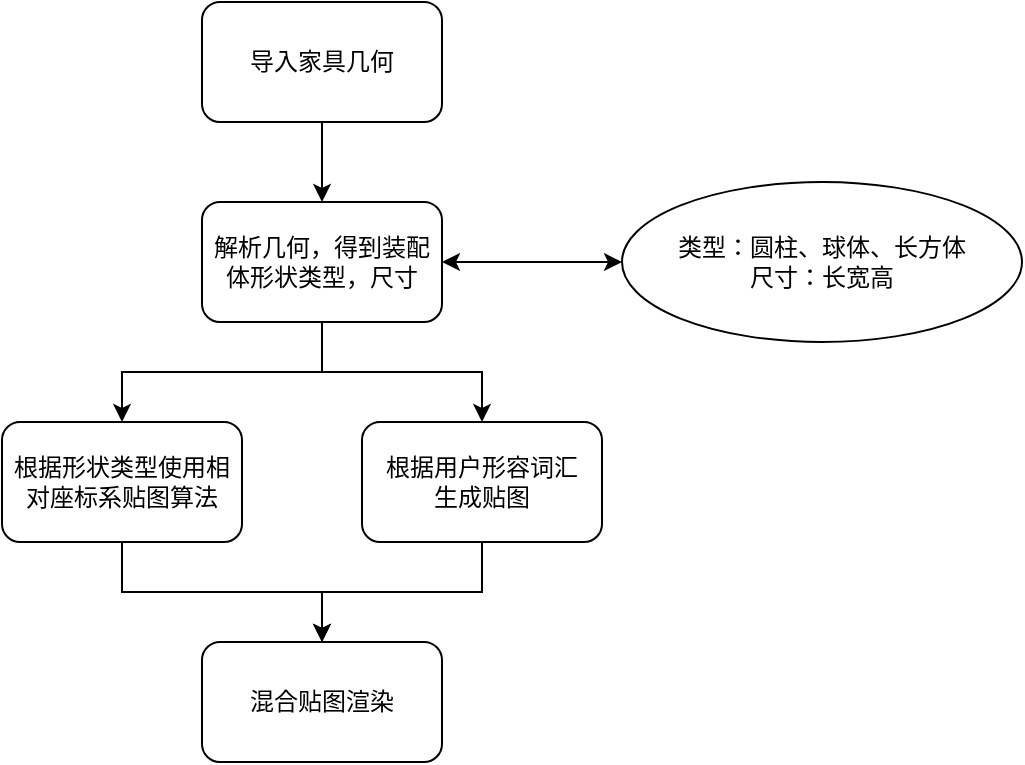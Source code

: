 <mxfile version="28.0.9">
  <diagram name="Page-1" id="H7QxHMriIWNjSBuKXxfJ">
    <mxGraphModel dx="837" dy="649" grid="1" gridSize="10" guides="1" tooltips="1" connect="1" arrows="1" fold="1" page="1" pageScale="1" pageWidth="827" pageHeight="1169" math="0" shadow="0">
      <root>
        <mxCell id="0" />
        <mxCell id="1" parent="0" />
        <mxCell id="-8fxrUhJb9SYPg-zwKEV-8" style="edgeStyle=orthogonalEdgeStyle;rounded=0;orthogonalLoop=1;jettySize=auto;html=1;exitX=0.5;exitY=1;exitDx=0;exitDy=0;entryX=0.5;entryY=0;entryDx=0;entryDy=0;" edge="1" parent="1" source="-8fxrUhJb9SYPg-zwKEV-1" target="-8fxrUhJb9SYPg-zwKEV-2">
          <mxGeometry relative="1" as="geometry" />
        </mxCell>
        <mxCell id="-8fxrUhJb9SYPg-zwKEV-1" value="导入家具几何" style="rounded=1;whiteSpace=wrap;html=1;" vertex="1" parent="1">
          <mxGeometry x="340" y="190" width="120" height="60" as="geometry" />
        </mxCell>
        <mxCell id="-8fxrUhJb9SYPg-zwKEV-9" style="edgeStyle=orthogonalEdgeStyle;rounded=0;orthogonalLoop=1;jettySize=auto;html=1;exitX=0.5;exitY=1;exitDx=0;exitDy=0;entryX=0.5;entryY=0;entryDx=0;entryDy=0;" edge="1" parent="1" source="-8fxrUhJb9SYPg-zwKEV-2" target="-8fxrUhJb9SYPg-zwKEV-7">
          <mxGeometry relative="1" as="geometry" />
        </mxCell>
        <mxCell id="-8fxrUhJb9SYPg-zwKEV-2" value="解析几何，得到装配体形状类型，尺寸" style="rounded=1;whiteSpace=wrap;html=1;" vertex="1" parent="1">
          <mxGeometry x="340" y="290" width="120" height="60" as="geometry" />
        </mxCell>
        <mxCell id="-8fxrUhJb9SYPg-zwKEV-3" value="类型：圆柱、球体、长方体&lt;div&gt;尺寸：长宽高&lt;/div&gt;" style="ellipse;whiteSpace=wrap;html=1;" vertex="1" parent="1">
          <mxGeometry x="550" y="280" width="200" height="80" as="geometry" />
        </mxCell>
        <mxCell id="-8fxrUhJb9SYPg-zwKEV-5" value="" style="endArrow=classic;startArrow=classic;html=1;rounded=0;exitX=1;exitY=0.5;exitDx=0;exitDy=0;entryX=0;entryY=0.5;entryDx=0;entryDy=0;" edge="1" parent="1" source="-8fxrUhJb9SYPg-zwKEV-2" target="-8fxrUhJb9SYPg-zwKEV-3">
          <mxGeometry width="50" height="50" relative="1" as="geometry">
            <mxPoint x="480" y="400" as="sourcePoint" />
            <mxPoint x="530" y="350" as="targetPoint" />
          </mxGeometry>
        </mxCell>
        <mxCell id="-8fxrUhJb9SYPg-zwKEV-13" style="edgeStyle=orthogonalEdgeStyle;rounded=0;orthogonalLoop=1;jettySize=auto;html=1;entryX=0.5;entryY=0;entryDx=0;entryDy=0;" edge="1" parent="1" source="-8fxrUhJb9SYPg-zwKEV-6" target="-8fxrUhJb9SYPg-zwKEV-11">
          <mxGeometry relative="1" as="geometry" />
        </mxCell>
        <mxCell id="-8fxrUhJb9SYPg-zwKEV-6" value="根据用户形容词汇&lt;div&gt;生成贴图&lt;/div&gt;" style="rounded=1;whiteSpace=wrap;html=1;" vertex="1" parent="1">
          <mxGeometry x="420" y="400" width="120" height="60" as="geometry" />
        </mxCell>
        <mxCell id="-8fxrUhJb9SYPg-zwKEV-12" style="edgeStyle=orthogonalEdgeStyle;rounded=0;orthogonalLoop=1;jettySize=auto;html=1;exitX=0.5;exitY=1;exitDx=0;exitDy=0;" edge="1" parent="1" source="-8fxrUhJb9SYPg-zwKEV-7" target="-8fxrUhJb9SYPg-zwKEV-11">
          <mxGeometry relative="1" as="geometry" />
        </mxCell>
        <mxCell id="-8fxrUhJb9SYPg-zwKEV-7" value="根据形状类型使用相对座标系贴图算法" style="rounded=1;whiteSpace=wrap;html=1;" vertex="1" parent="1">
          <mxGeometry x="240" y="400" width="120" height="60" as="geometry" />
        </mxCell>
        <mxCell id="-8fxrUhJb9SYPg-zwKEV-10" style="edgeStyle=orthogonalEdgeStyle;rounded=0;orthogonalLoop=1;jettySize=auto;html=1;exitX=0.5;exitY=1;exitDx=0;exitDy=0;entryX=0.5;entryY=0;entryDx=0;entryDy=0;" edge="1" parent="1" source="-8fxrUhJb9SYPg-zwKEV-2" target="-8fxrUhJb9SYPg-zwKEV-6">
          <mxGeometry relative="1" as="geometry" />
        </mxCell>
        <mxCell id="-8fxrUhJb9SYPg-zwKEV-11" value="混合贴图渲染" style="rounded=1;whiteSpace=wrap;html=1;" vertex="1" parent="1">
          <mxGeometry x="340" y="510" width="120" height="60" as="geometry" />
        </mxCell>
      </root>
    </mxGraphModel>
  </diagram>
</mxfile>
